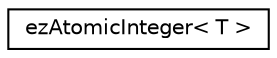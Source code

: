 digraph "Graphical Class Hierarchy"
{
 // LATEX_PDF_SIZE
  edge [fontname="Helvetica",fontsize="10",labelfontname="Helvetica",labelfontsize="10"];
  node [fontname="Helvetica",fontsize="10",shape=record];
  rankdir="LR";
  Node0 [label="ezAtomicInteger\< T \>",height=0.2,width=0.4,color="black", fillcolor="white", style="filled",URL="$da/d01/classez_atomic_integer.htm",tooltip="Integer class that can be manipulated in an atomic (i.e. thread-safe) fashion."];
}
